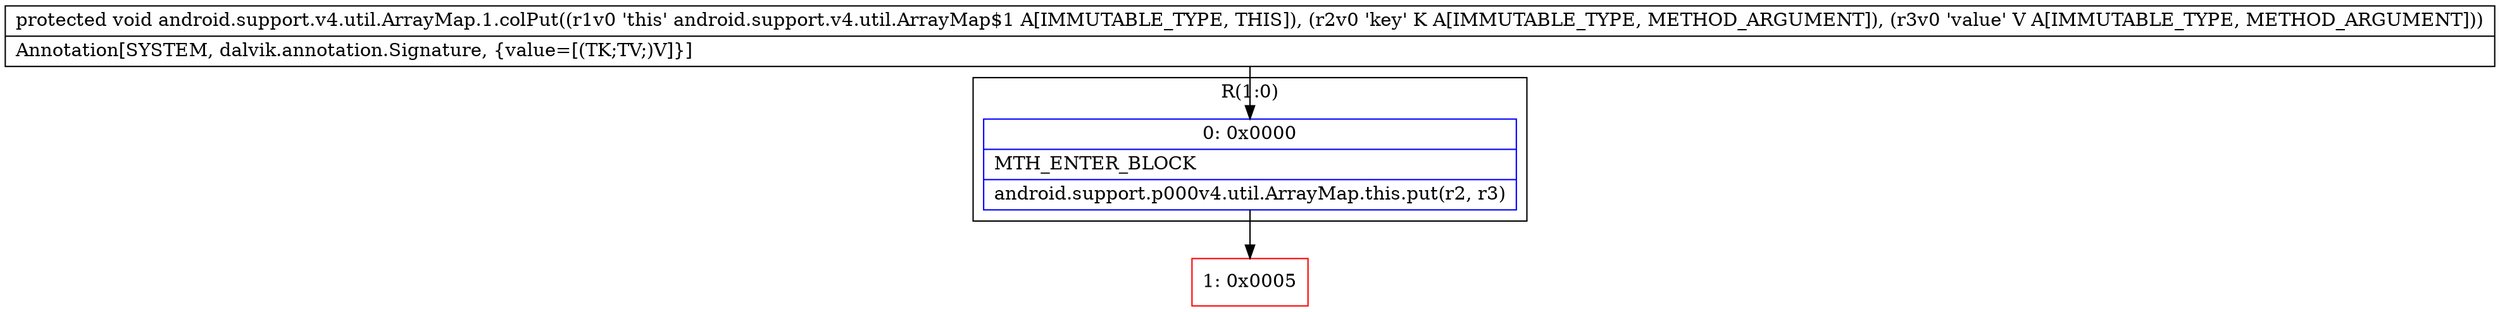 digraph "CFG forandroid.support.v4.util.ArrayMap.1.colPut(Ljava\/lang\/Object;Ljava\/lang\/Object;)V" {
subgraph cluster_Region_1687306279 {
label = "R(1:0)";
node [shape=record,color=blue];
Node_0 [shape=record,label="{0\:\ 0x0000|MTH_ENTER_BLOCK\l|android.support.p000v4.util.ArrayMap.this.put(r2, r3)\l}"];
}
Node_1 [shape=record,color=red,label="{1\:\ 0x0005}"];
MethodNode[shape=record,label="{protected void android.support.v4.util.ArrayMap.1.colPut((r1v0 'this' android.support.v4.util.ArrayMap$1 A[IMMUTABLE_TYPE, THIS]), (r2v0 'key' K A[IMMUTABLE_TYPE, METHOD_ARGUMENT]), (r3v0 'value' V A[IMMUTABLE_TYPE, METHOD_ARGUMENT]))  | Annotation[SYSTEM, dalvik.annotation.Signature, \{value=[(TK;TV;)V]\}]\l}"];
MethodNode -> Node_0;
Node_0 -> Node_1;
}

